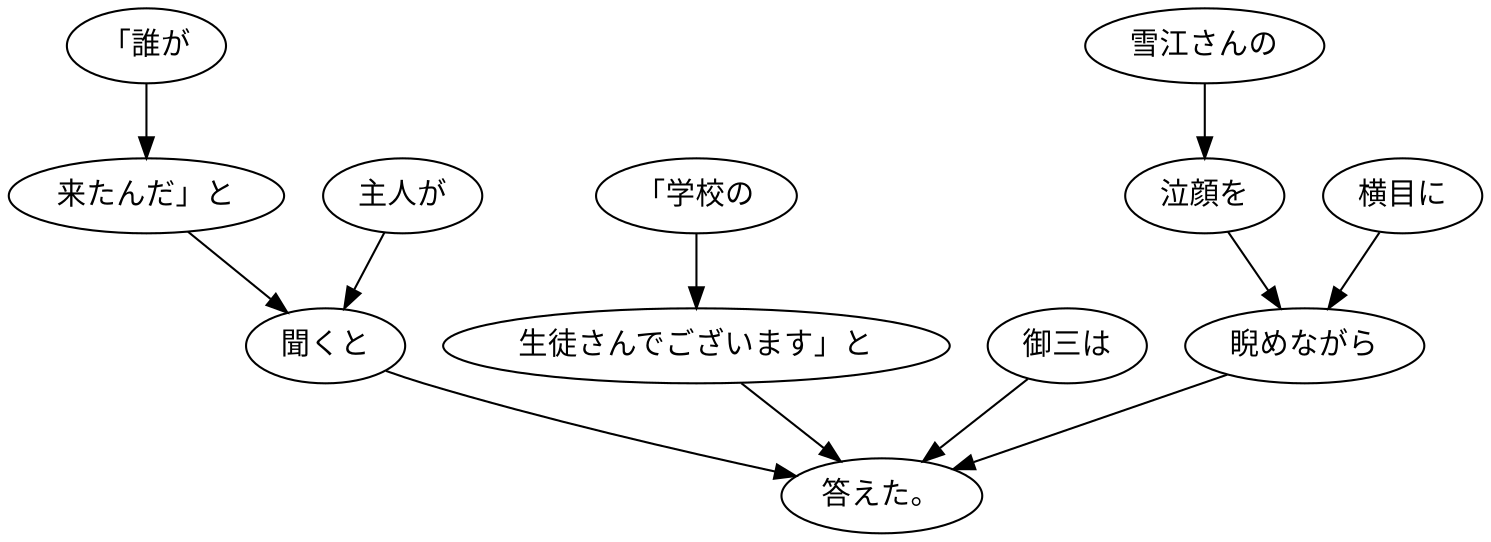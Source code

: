 digraph graph7152 {
	node0 [label="「誰が"];
	node1 [label="来たんだ」と"];
	node2 [label="主人が"];
	node3 [label="聞くと"];
	node4 [label="「学校の"];
	node5 [label="生徒さんでございます」と"];
	node6 [label="御三は"];
	node7 [label="雪江さんの"];
	node8 [label="泣顔を"];
	node9 [label="横目に"];
	node10 [label="睨めながら"];
	node11 [label="答えた。"];
	node0 -> node1;
	node1 -> node3;
	node2 -> node3;
	node3 -> node11;
	node4 -> node5;
	node5 -> node11;
	node6 -> node11;
	node7 -> node8;
	node8 -> node10;
	node9 -> node10;
	node10 -> node11;
}
